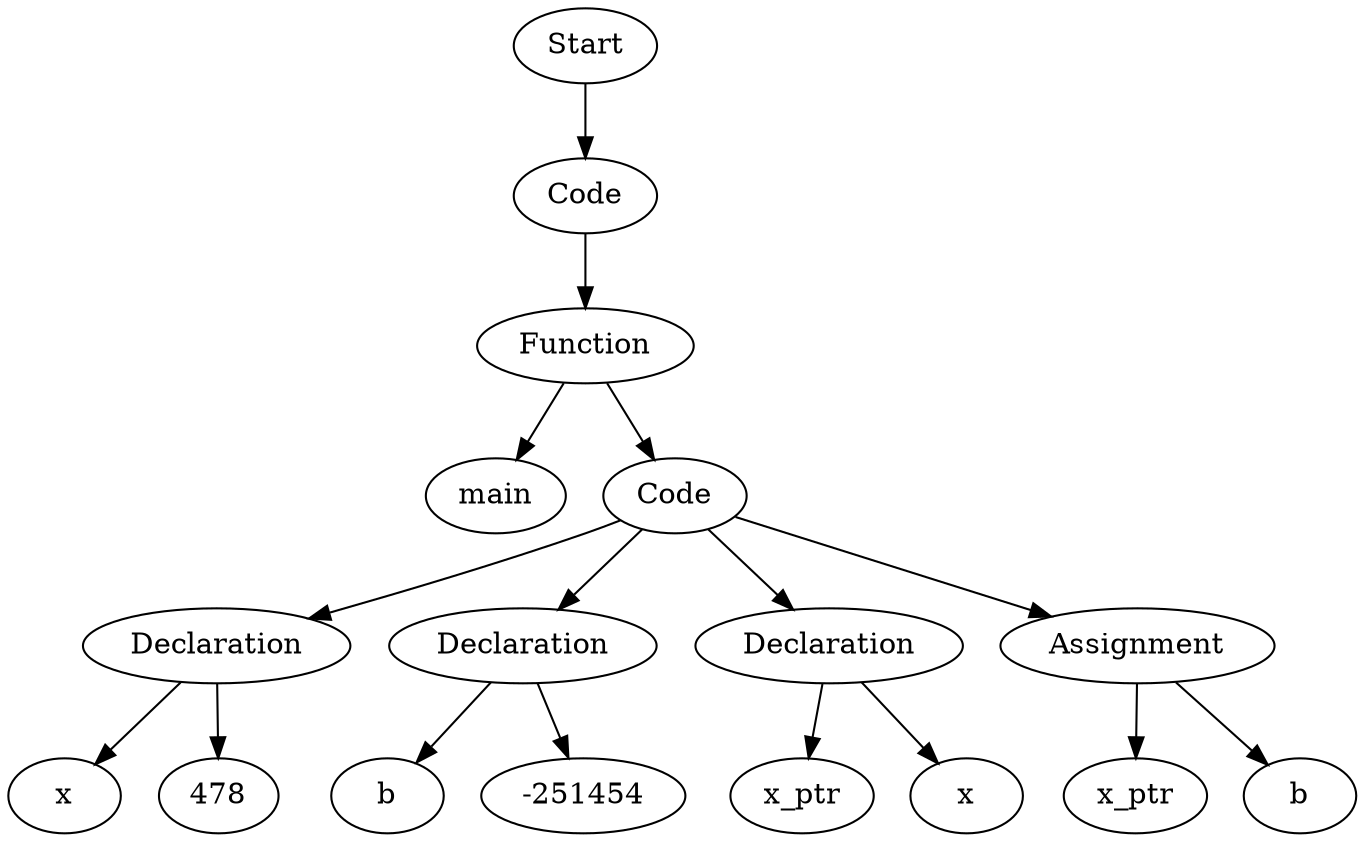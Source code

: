 digraph AST {
  "134516044513680" [label="Start"];
  "134516044513680" -> "134516044212944";
  "134516044212944" [label="Code"];
  "134516044212944" -> "134516044214048";
  "134516044214048" [label="Function"];
  "134516044214048" -> "134516044202048";
  "134516044214048" -> "134516044207856";
  "134516044202048" [label="main"];
  "134516044207856" [label="Code"];
  "134516044207856" -> "134516044211792";
  "134516044207856" -> "134516044209536";
  "134516044207856" -> "134516044213328";
  "134516044207856" -> "134516044205072";
  "134516044211792" [label="Declaration"];
  "134516044211792" -> "134516044210832";
  "134516044211792" -> "134516044209584";
  "134516044210832" [label="x"];
  "134516044209584" [label="478"];
  "134516044209536" [label="Declaration"];
  "134516044209536" -> "134516044206320";
  "134516044209536" -> "134516044204016";
  "134516044206320" [label="b"];
  "134516044204016" [label="-251454"];
  "134516044213328" [label="Declaration"];
  "134516044213328" -> "134516044210208";
  "134516044213328" -> "134516044203968";
  "134516044210208" [label="x_ptr"];
  "134516044203968" [label="x"];
  "134516044205072" [label="Assignment"];
  "134516044205072" -> "134516044202576";
  "134516044205072" -> "134516044206128";
  "134516044202576" [label="x_ptr"];
  "134516044206128" [label="b"];
}
